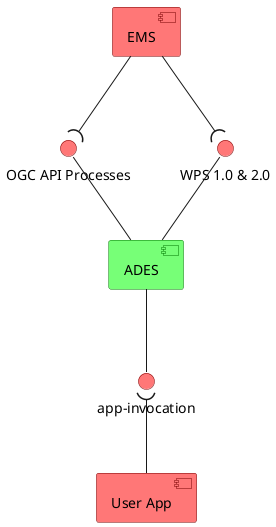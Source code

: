 @startuml component

hide stereotype

component "ADES" as ades <<ades>>
() "WPS 1.0 & 2.0" as wpsapi <<provided>>
ades -up- wpsapi
() "OGC API Processes" as ogcapi <<provided>>
ades -up- ogcapi
() "app-invocation" as invoke <<provided>>
ades -down- invoke

component "EMS" as ems <<consumer>>
ems -down-( wpsapi
ems -down-( ogcapi

component "User App" as userapp <<consumer>>
  userapp -up-( invoke

skinparam component<<ades>> {
    BackgroundColor #77ff77
    BorderColor #007700
}

skinparam interface<<provided>> {
    BackgroundColor #ff7777
    BorderColor #770000
}

skinparam component<<consumer>> {
    BackgroundColor #ff7777
    BorderColor #770000
}

@enduml
